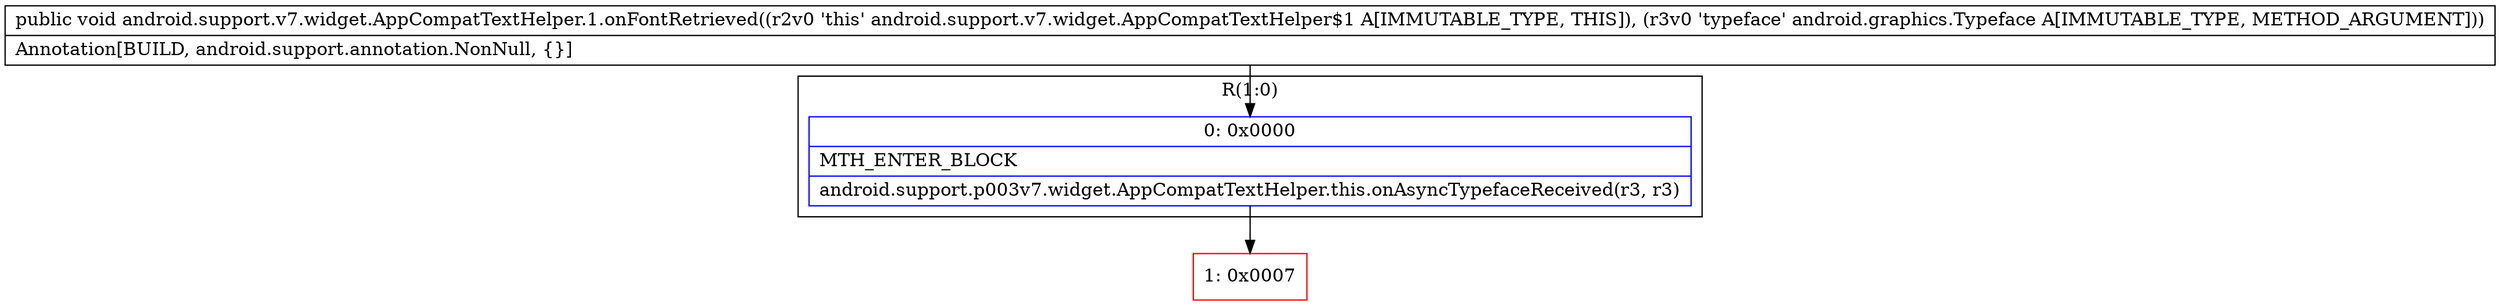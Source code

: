 digraph "CFG forandroid.support.v7.widget.AppCompatTextHelper.1.onFontRetrieved(Landroid\/graphics\/Typeface;)V" {
subgraph cluster_Region_620873395 {
label = "R(1:0)";
node [shape=record,color=blue];
Node_0 [shape=record,label="{0\:\ 0x0000|MTH_ENTER_BLOCK\l|android.support.p003v7.widget.AppCompatTextHelper.this.onAsyncTypefaceReceived(r3, r3)\l}"];
}
Node_1 [shape=record,color=red,label="{1\:\ 0x0007}"];
MethodNode[shape=record,label="{public void android.support.v7.widget.AppCompatTextHelper.1.onFontRetrieved((r2v0 'this' android.support.v7.widget.AppCompatTextHelper$1 A[IMMUTABLE_TYPE, THIS]), (r3v0 'typeface' android.graphics.Typeface A[IMMUTABLE_TYPE, METHOD_ARGUMENT]))  | Annotation[BUILD, android.support.annotation.NonNull, \{\}]\l}"];
MethodNode -> Node_0;
Node_0 -> Node_1;
}

